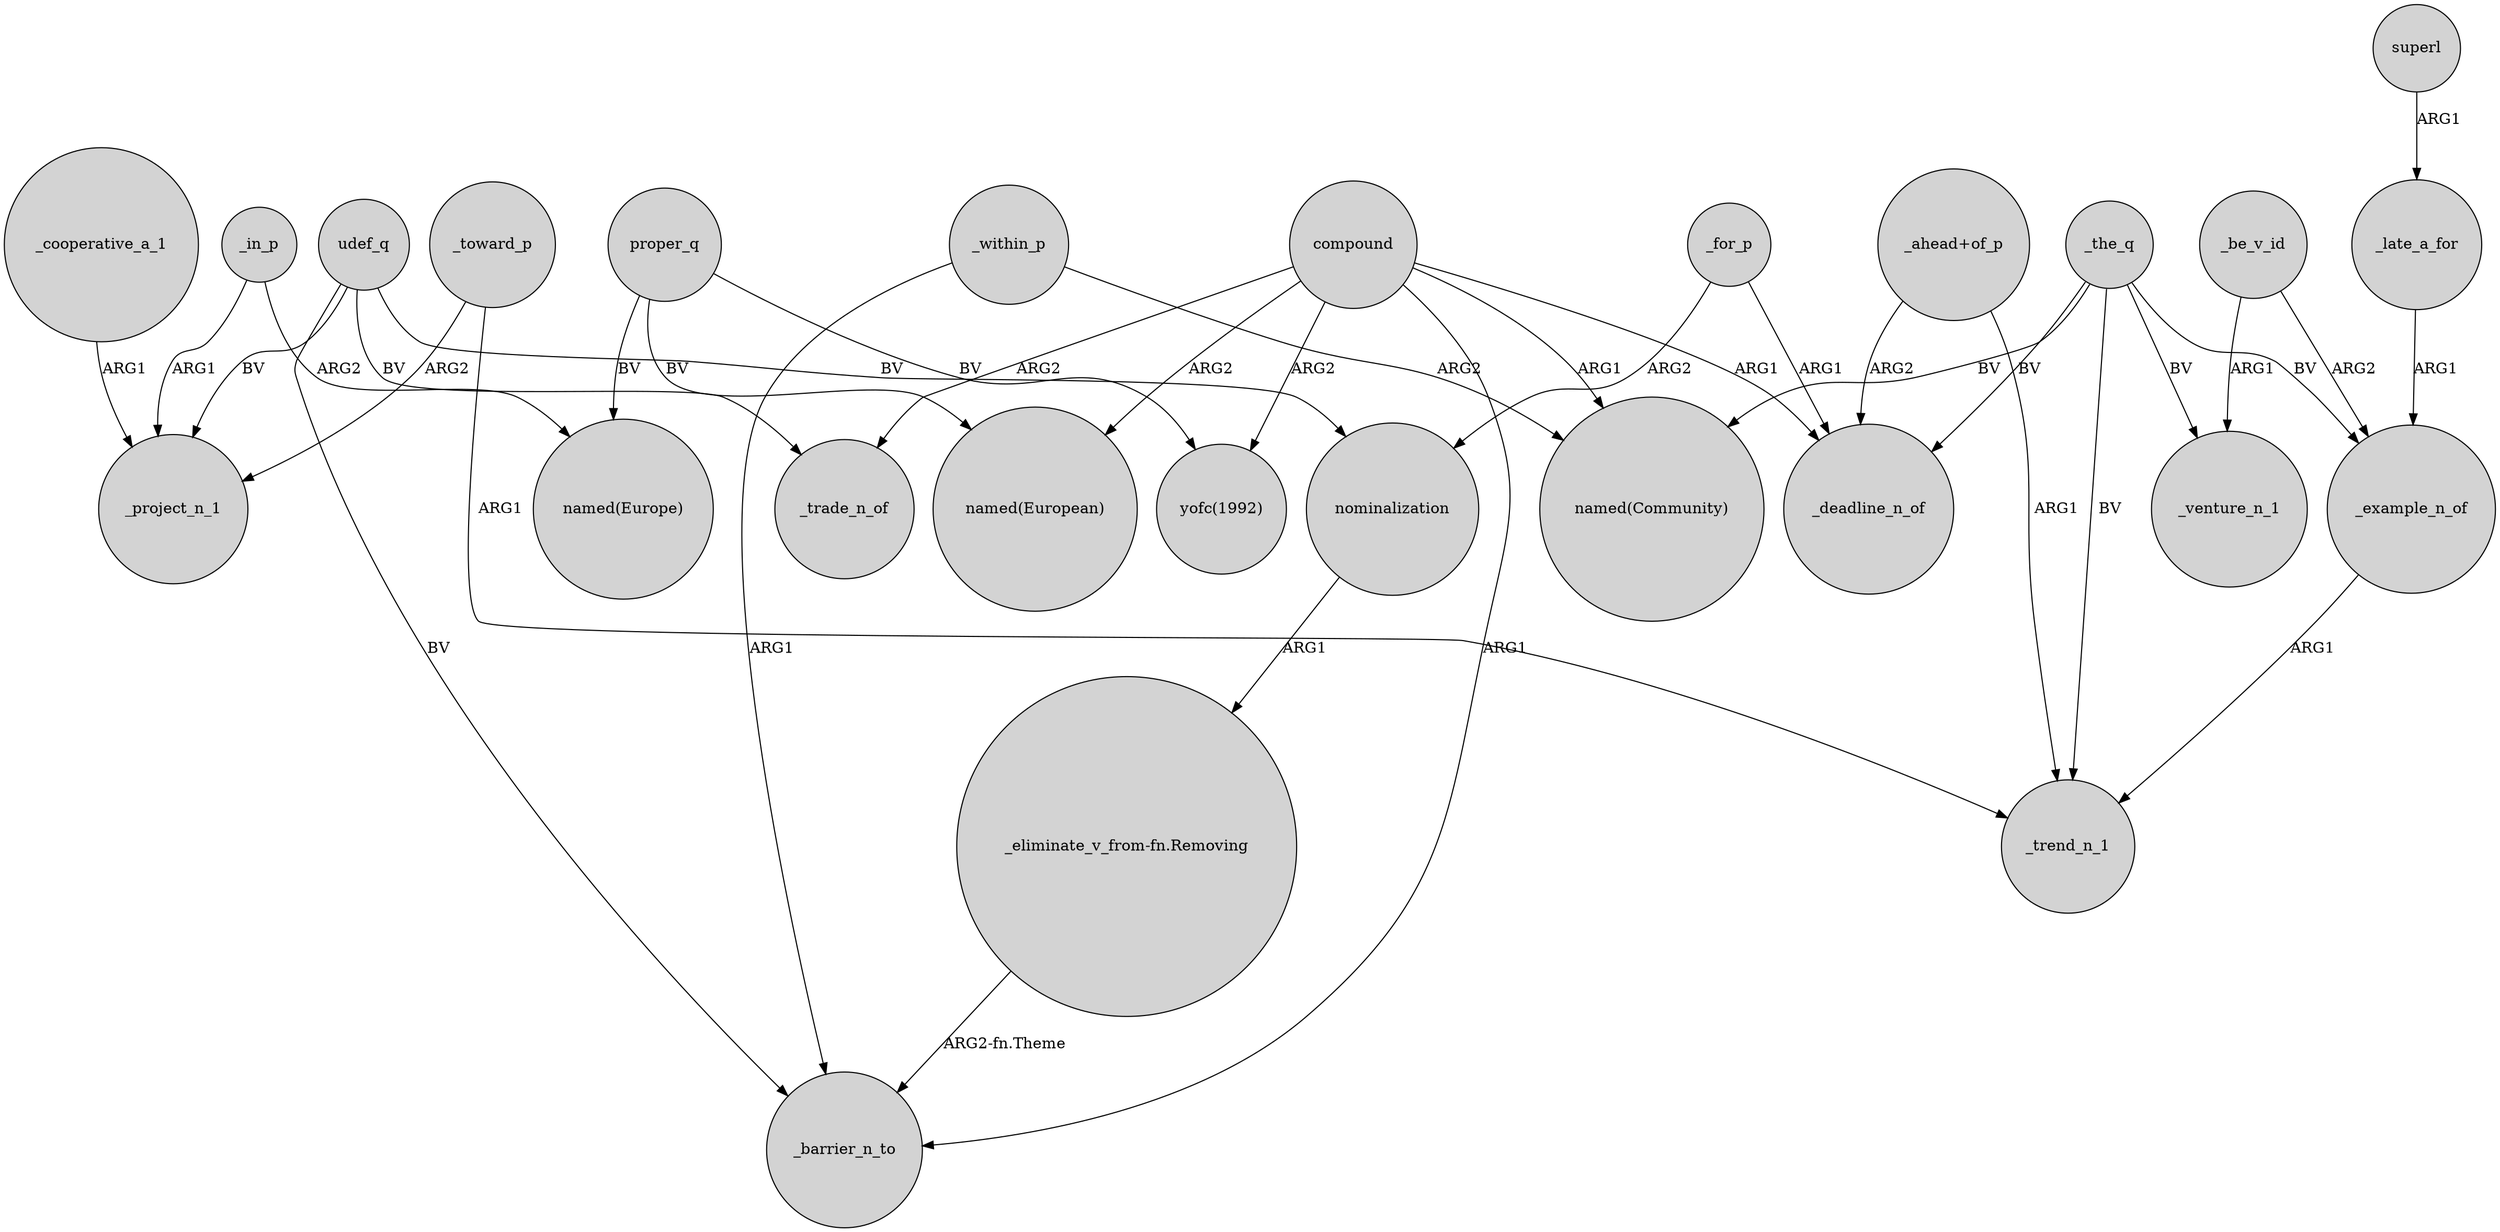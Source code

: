 digraph {
	node [shape=circle style=filled]
	_for_p -> _deadline_n_of [label=ARG1]
	_toward_p -> _project_n_1 [label=ARG2]
	udef_q -> _trade_n_of [label=BV]
	compound -> "yofc(1992)" [label=ARG2]
	_within_p -> _barrier_n_to [label=ARG1]
	_the_q -> "named(Community)" [label=BV]
	udef_q -> _project_n_1 [label=BV]
	_in_p -> _project_n_1 [label=ARG1]
	_late_a_for -> _example_n_of [label=ARG1]
	"_ahead+of_p" -> _trend_n_1 [label=ARG1]
	_in_p -> "named(Europe)" [label=ARG2]
	proper_q -> "yofc(1992)" [label=BV]
	_for_p -> nominalization [label=ARG2]
	superl -> _late_a_for [label=ARG1]
	_toward_p -> _trend_n_1 [label=ARG1]
	compound -> "named(Community)" [label=ARG1]
	compound -> _deadline_n_of [label=ARG1]
	_the_q -> _deadline_n_of [label=BV]
	udef_q -> _barrier_n_to [label=BV]
	_the_q -> _trend_n_1 [label=BV]
	_be_v_id -> _example_n_of [label=ARG2]
	_the_q -> _example_n_of [label=BV]
	"_ahead+of_p" -> _deadline_n_of [label=ARG2]
	"_eliminate_v_from-fn.Removing" -> _barrier_n_to [label="ARG2-fn.Theme"]
	compound -> _trade_n_of [label=ARG2]
	proper_q -> "named(Europe)" [label=BV]
	_example_n_of -> _trend_n_1 [label=ARG1]
	_the_q -> _venture_n_1 [label=BV]
	udef_q -> nominalization [label=BV]
	_cooperative_a_1 -> _project_n_1 [label=ARG1]
	_within_p -> "named(Community)" [label=ARG2]
	_be_v_id -> _venture_n_1 [label=ARG1]
	compound -> _barrier_n_to [label=ARG1]
	compound -> "named(European)" [label=ARG2]
	nominalization -> "_eliminate_v_from-fn.Removing" [label=ARG1]
	proper_q -> "named(European)" [label=BV]
}
